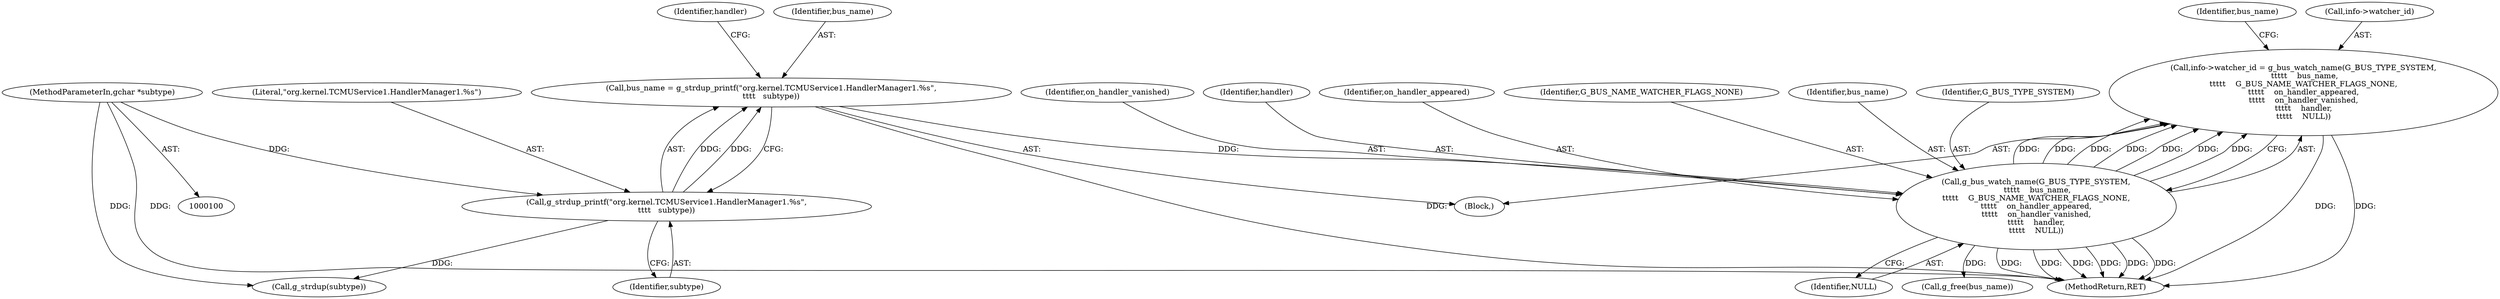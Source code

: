 digraph "0_tcmu-runner_bb80e9c7a798f035768260ebdadffb6eb0786178_1@pointer" {
"1000157" [label="(Call,info->watcher_id = g_bus_watch_name(G_BUS_TYPE_SYSTEM,\n \t\t\t\t\t    bus_name,\n\t\t\t\t\t    G_BUS_NAME_WATCHER_FLAGS_NONE,\n\t\t\t\t\t    on_handler_appeared,\n\t\t\t\t\t    on_handler_vanished,\n\t\t\t\t\t    handler,\n\t\t\t\t\t    NULL))"];
"1000161" [label="(Call,g_bus_watch_name(G_BUS_TYPE_SYSTEM,\n \t\t\t\t\t    bus_name,\n\t\t\t\t\t    G_BUS_NAME_WATCHER_FLAGS_NONE,\n\t\t\t\t\t    on_handler_appeared,\n\t\t\t\t\t    on_handler_vanished,\n\t\t\t\t\t    handler,\n\t\t\t\t\t    NULL))"];
"1000110" [label="(Call,bus_name = g_strdup_printf(\"org.kernel.TCMUService1.HandlerManager1.%s\",\n\t\t\t\t   subtype))"];
"1000112" [label="(Call,g_strdup_printf(\"org.kernel.TCMUService1.HandlerManager1.%s\",\n\t\t\t\t   subtype))"];
"1000103" [label="(MethodParameterIn,gchar *subtype)"];
"1000157" [label="(Call,info->watcher_id = g_bus_watch_name(G_BUS_TYPE_SYSTEM,\n \t\t\t\t\t    bus_name,\n\t\t\t\t\t    G_BUS_NAME_WATCHER_FLAGS_NONE,\n\t\t\t\t\t    on_handler_appeared,\n\t\t\t\t\t    on_handler_vanished,\n\t\t\t\t\t    handler,\n\t\t\t\t\t    NULL))"];
"1000114" [label="(Identifier,subtype)"];
"1000169" [label="(Call,g_free(bus_name))"];
"1000166" [label="(Identifier,on_handler_vanished)"];
"1000167" [label="(Identifier,handler)"];
"1000113" [label="(Literal,\"org.kernel.TCMUService1.HandlerManager1.%s\")"];
"1000117" [label="(Identifier,handler)"];
"1000165" [label="(Identifier,on_handler_appeared)"];
"1000178" [label="(MethodReturn,RET)"];
"1000161" [label="(Call,g_bus_watch_name(G_BUS_TYPE_SYSTEM,\n \t\t\t\t\t    bus_name,\n\t\t\t\t\t    G_BUS_NAME_WATCHER_FLAGS_NONE,\n\t\t\t\t\t    on_handler_appeared,\n\t\t\t\t\t    on_handler_vanished,\n\t\t\t\t\t    handler,\n\t\t\t\t\t    NULL))"];
"1000111" [label="(Identifier,bus_name)"];
"1000164" [label="(Identifier,G_BUS_NAME_WATCHER_FLAGS_NONE)"];
"1000163" [label="(Identifier,bus_name)"];
"1000112" [label="(Call,g_strdup_printf(\"org.kernel.TCMUService1.HandlerManager1.%s\",\n\t\t\t\t   subtype))"];
"1000103" [label="(MethodParameterIn,gchar *subtype)"];
"1000110" [label="(Call,bus_name = g_strdup_printf(\"org.kernel.TCMUService1.HandlerManager1.%s\",\n\t\t\t\t   subtype))"];
"1000170" [label="(Identifier,bus_name)"];
"1000158" [label="(Call,info->watcher_id)"];
"1000168" [label="(Identifier,NULL)"];
"1000119" [label="(Call,g_strdup(subtype))"];
"1000162" [label="(Identifier,G_BUS_TYPE_SYSTEM)"];
"1000106" [label="(Block,)"];
"1000157" -> "1000106"  [label="AST: "];
"1000157" -> "1000161"  [label="CFG: "];
"1000158" -> "1000157"  [label="AST: "];
"1000161" -> "1000157"  [label="AST: "];
"1000170" -> "1000157"  [label="CFG: "];
"1000157" -> "1000178"  [label="DDG: "];
"1000157" -> "1000178"  [label="DDG: "];
"1000161" -> "1000157"  [label="DDG: "];
"1000161" -> "1000157"  [label="DDG: "];
"1000161" -> "1000157"  [label="DDG: "];
"1000161" -> "1000157"  [label="DDG: "];
"1000161" -> "1000157"  [label="DDG: "];
"1000161" -> "1000157"  [label="DDG: "];
"1000161" -> "1000157"  [label="DDG: "];
"1000161" -> "1000168"  [label="CFG: "];
"1000162" -> "1000161"  [label="AST: "];
"1000163" -> "1000161"  [label="AST: "];
"1000164" -> "1000161"  [label="AST: "];
"1000165" -> "1000161"  [label="AST: "];
"1000166" -> "1000161"  [label="AST: "];
"1000167" -> "1000161"  [label="AST: "];
"1000168" -> "1000161"  [label="AST: "];
"1000161" -> "1000178"  [label="DDG: "];
"1000161" -> "1000178"  [label="DDG: "];
"1000161" -> "1000178"  [label="DDG: "];
"1000161" -> "1000178"  [label="DDG: "];
"1000161" -> "1000178"  [label="DDG: "];
"1000161" -> "1000178"  [label="DDG: "];
"1000110" -> "1000161"  [label="DDG: "];
"1000161" -> "1000169"  [label="DDG: "];
"1000110" -> "1000106"  [label="AST: "];
"1000110" -> "1000112"  [label="CFG: "];
"1000111" -> "1000110"  [label="AST: "];
"1000112" -> "1000110"  [label="AST: "];
"1000117" -> "1000110"  [label="CFG: "];
"1000110" -> "1000178"  [label="DDG: "];
"1000112" -> "1000110"  [label="DDG: "];
"1000112" -> "1000110"  [label="DDG: "];
"1000112" -> "1000114"  [label="CFG: "];
"1000113" -> "1000112"  [label="AST: "];
"1000114" -> "1000112"  [label="AST: "];
"1000103" -> "1000112"  [label="DDG: "];
"1000112" -> "1000119"  [label="DDG: "];
"1000103" -> "1000100"  [label="AST: "];
"1000103" -> "1000178"  [label="DDG: "];
"1000103" -> "1000119"  [label="DDG: "];
}
